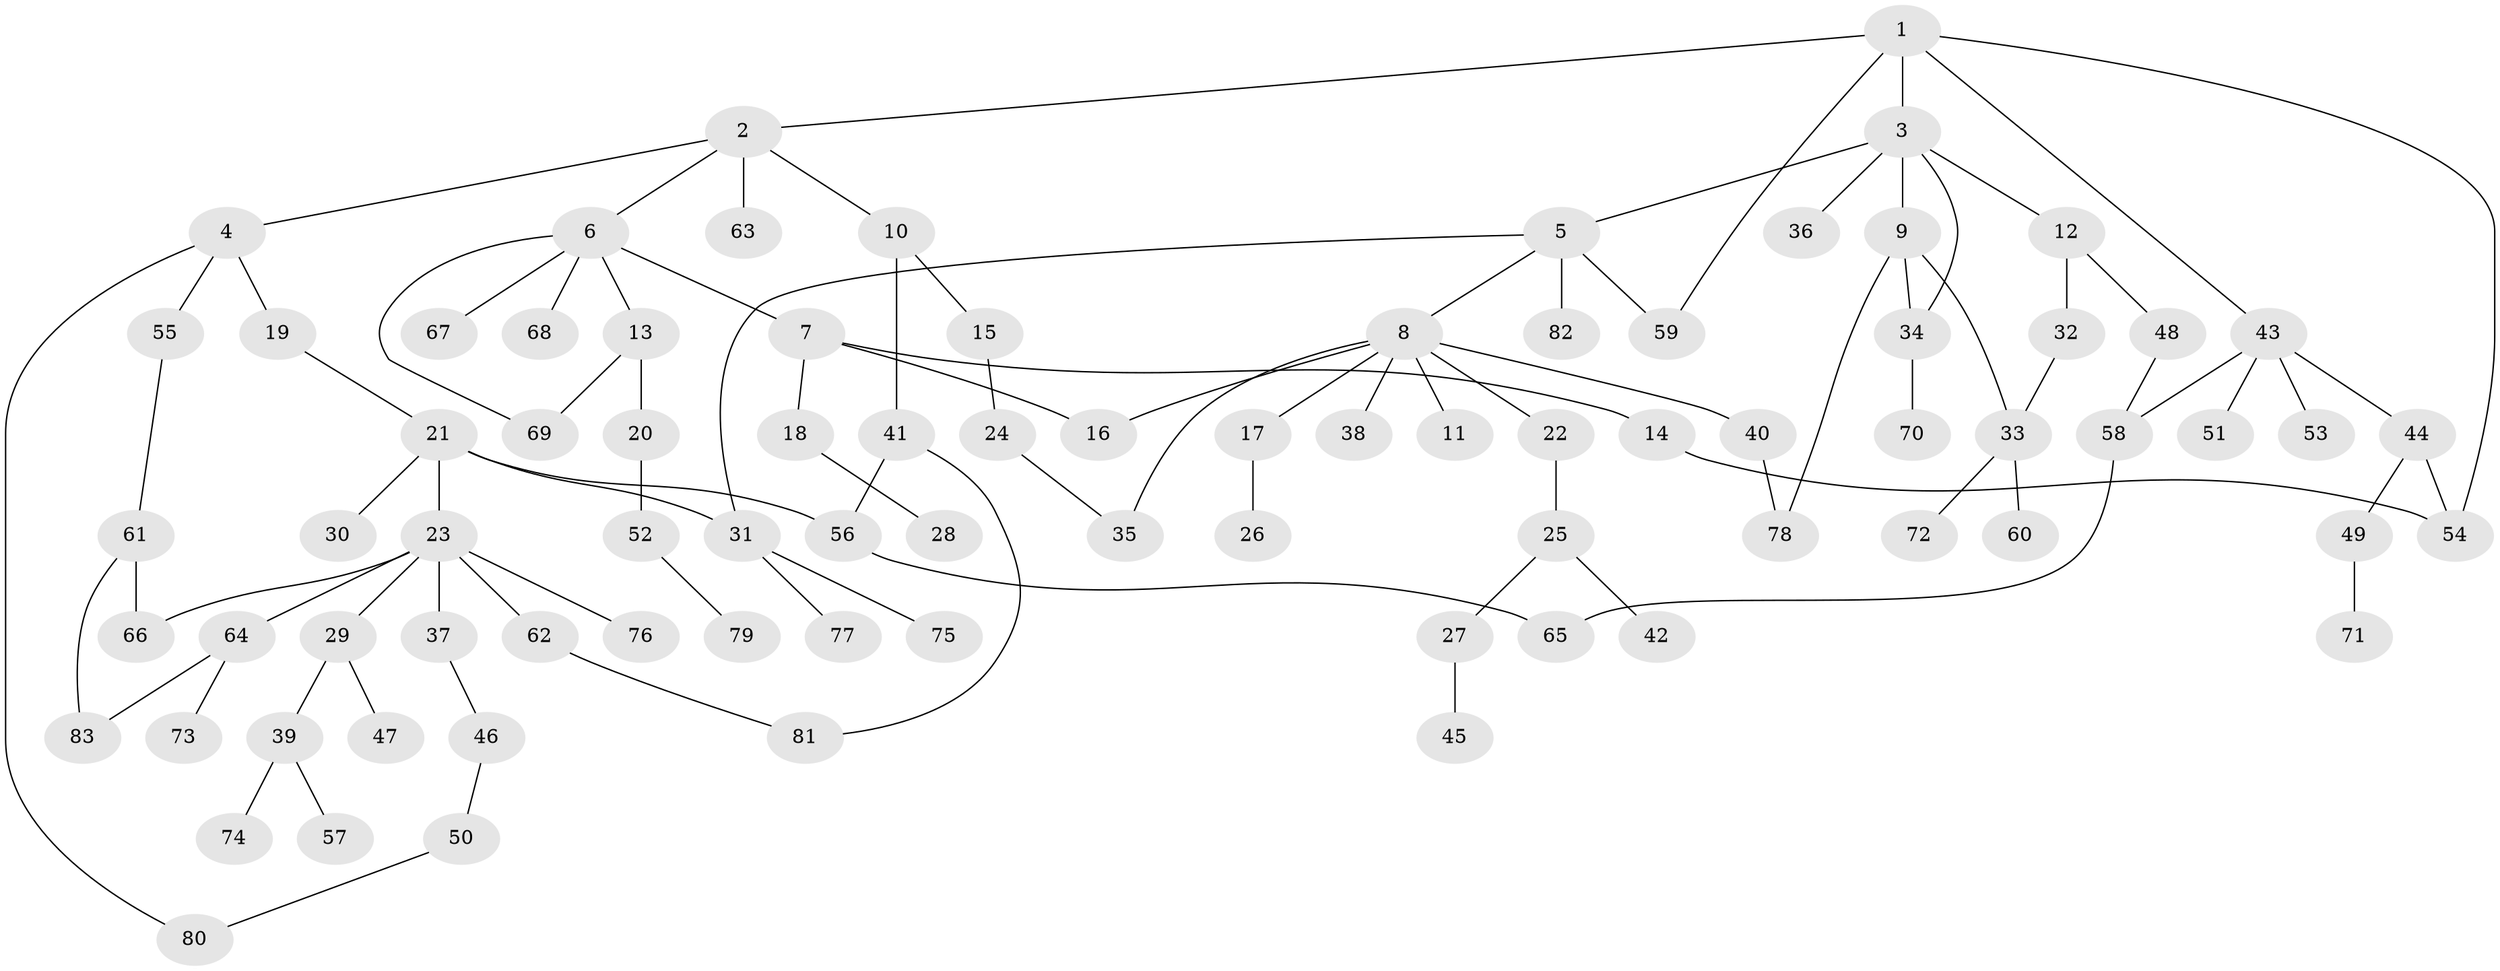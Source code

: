 // coarse degree distribution, {5: 0.14705882352941177, 4: 0.20588235294117646, 3: 0.20588235294117646, 2: 0.2647058823529412, 1: 0.17647058823529413}
// Generated by graph-tools (version 1.1) at 2025/48/03/04/25 22:48:44]
// undirected, 83 vertices, 99 edges
graph export_dot {
  node [color=gray90,style=filled];
  1;
  2;
  3;
  4;
  5;
  6;
  7;
  8;
  9;
  10;
  11;
  12;
  13;
  14;
  15;
  16;
  17;
  18;
  19;
  20;
  21;
  22;
  23;
  24;
  25;
  26;
  27;
  28;
  29;
  30;
  31;
  32;
  33;
  34;
  35;
  36;
  37;
  38;
  39;
  40;
  41;
  42;
  43;
  44;
  45;
  46;
  47;
  48;
  49;
  50;
  51;
  52;
  53;
  54;
  55;
  56;
  57;
  58;
  59;
  60;
  61;
  62;
  63;
  64;
  65;
  66;
  67;
  68;
  69;
  70;
  71;
  72;
  73;
  74;
  75;
  76;
  77;
  78;
  79;
  80;
  81;
  82;
  83;
  1 -- 2;
  1 -- 3;
  1 -- 43;
  1 -- 59;
  1 -- 54;
  2 -- 4;
  2 -- 6;
  2 -- 10;
  2 -- 63;
  3 -- 5;
  3 -- 9;
  3 -- 12;
  3 -- 36;
  3 -- 34;
  4 -- 19;
  4 -- 55;
  4 -- 80;
  5 -- 8;
  5 -- 31;
  5 -- 82;
  5 -- 59;
  6 -- 7;
  6 -- 13;
  6 -- 67;
  6 -- 68;
  6 -- 69;
  7 -- 14;
  7 -- 18;
  7 -- 16;
  8 -- 11;
  8 -- 16;
  8 -- 17;
  8 -- 22;
  8 -- 35;
  8 -- 38;
  8 -- 40;
  9 -- 33;
  9 -- 34;
  9 -- 78;
  10 -- 15;
  10 -- 41;
  12 -- 32;
  12 -- 48;
  13 -- 20;
  13 -- 69;
  14 -- 54;
  15 -- 24;
  17 -- 26;
  18 -- 28;
  19 -- 21;
  20 -- 52;
  21 -- 23;
  21 -- 30;
  21 -- 31;
  21 -- 56;
  22 -- 25;
  23 -- 29;
  23 -- 37;
  23 -- 62;
  23 -- 64;
  23 -- 76;
  23 -- 66;
  24 -- 35;
  25 -- 27;
  25 -- 42;
  27 -- 45;
  29 -- 39;
  29 -- 47;
  31 -- 75;
  31 -- 77;
  32 -- 33;
  33 -- 60;
  33 -- 72;
  34 -- 70;
  37 -- 46;
  39 -- 57;
  39 -- 74;
  40 -- 78;
  41 -- 56;
  41 -- 81;
  43 -- 44;
  43 -- 51;
  43 -- 53;
  43 -- 58;
  44 -- 49;
  44 -- 54;
  46 -- 50;
  48 -- 58;
  49 -- 71;
  50 -- 80;
  52 -- 79;
  55 -- 61;
  56 -- 65;
  58 -- 65;
  61 -- 66;
  61 -- 83;
  62 -- 81;
  64 -- 73;
  64 -- 83;
}

